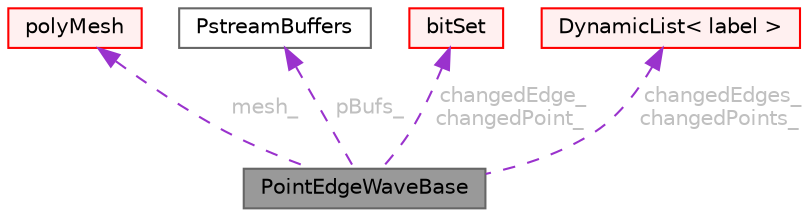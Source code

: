 digraph "PointEdgeWaveBase"
{
 // LATEX_PDF_SIZE
  bgcolor="transparent";
  edge [fontname=Helvetica,fontsize=10,labelfontname=Helvetica,labelfontsize=10];
  node [fontname=Helvetica,fontsize=10,shape=box,height=0.2,width=0.4];
  Node1 [id="Node000001",label="PointEdgeWaveBase",height=0.2,width=0.4,color="gray40", fillcolor="grey60", style="filled", fontcolor="black",tooltip=" "];
  Node2 -> Node1 [id="edge1_Node000001_Node000002",dir="back",color="darkorchid3",style="dashed",tooltip=" ",label=" mesh_",fontcolor="grey" ];
  Node2 [id="Node000002",label="polyMesh",height=0.2,width=0.4,color="red", fillcolor="#FFF0F0", style="filled",URL="$classFoam_1_1polyMesh.html",tooltip="Mesh consisting of general polyhedral cells."];
  Node16 -> Node1 [id="edge2_Node000001_Node000016",dir="back",color="darkorchid3",style="dashed",tooltip=" ",label=" pBufs_",fontcolor="grey" ];
  Node16 [id="Node000016",label="PstreamBuffers",height=0.2,width=0.4,color="gray40", fillcolor="white", style="filled",URL="$classFoam_1_1PstreamBuffers.html",tooltip="Buffers for inter-processor communications streams (UOPstream, UIPstream)."];
  Node17 -> Node1 [id="edge3_Node000001_Node000017",dir="back",color="darkorchid3",style="dashed",tooltip=" ",label=" changedEdge_\nchangedPoint_",fontcolor="grey" ];
  Node17 [id="Node000017",label="bitSet",height=0.2,width=0.4,color="red", fillcolor="#FFF0F0", style="filled",URL="$classFoam_1_1bitSet.html",tooltip="A bitSet stores bits (elements with only two states) in packed internal format and supports a variety..."];
  Node25 -> Node1 [id="edge4_Node000001_Node000025",dir="back",color="darkorchid3",style="dashed",tooltip=" ",label=" changedEdges_\nchangedPoints_",fontcolor="grey" ];
  Node25 [id="Node000025",label="DynamicList\< label \>",height=0.2,width=0.4,color="red", fillcolor="#FFF0F0", style="filled",URL="$classFoam_1_1DynamicList.html",tooltip=" "];
}
